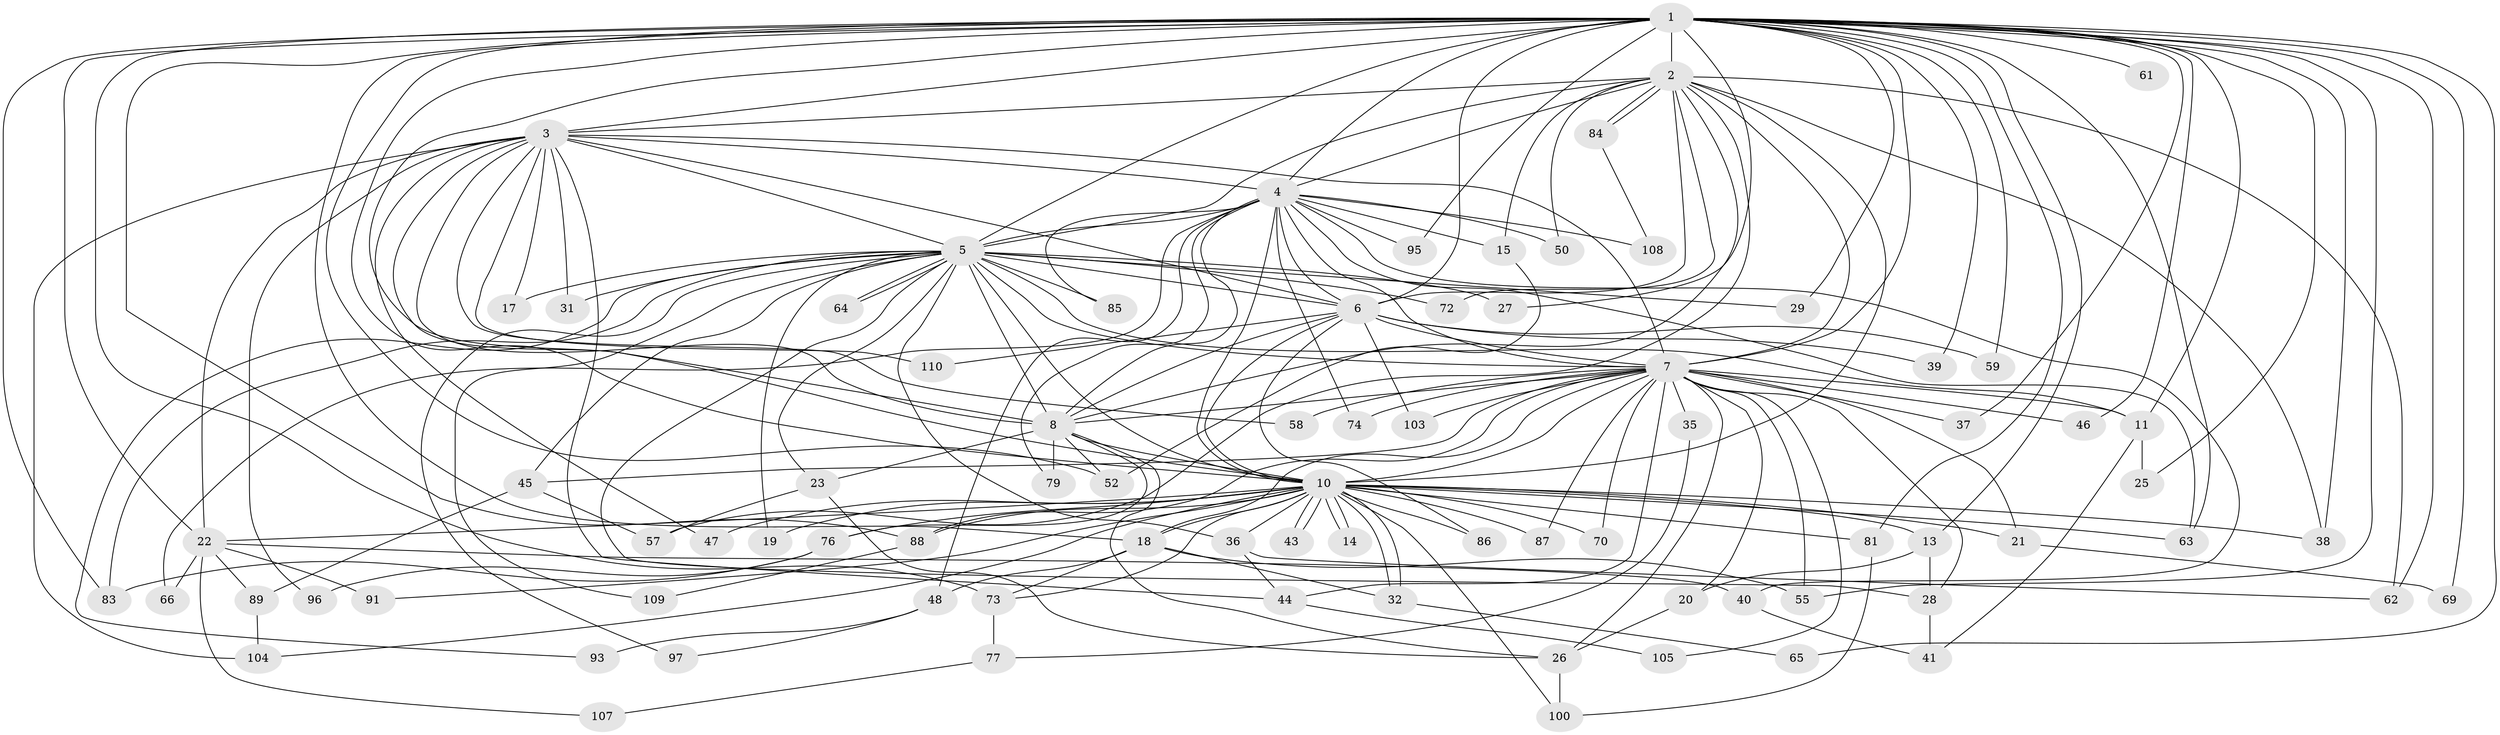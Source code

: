// Generated by graph-tools (version 1.1) at 2025/51/02/27/25 19:51:44]
// undirected, 81 vertices, 198 edges
graph export_dot {
graph [start="1"]
  node [color=gray90,style=filled];
  1 [super="+9"];
  2 [super="+67"];
  3 [super="+34"];
  4 [super="+82"];
  5 [super="+53"];
  6 [super="+33"];
  7 [super="+16"];
  8 [super="+68"];
  10 [super="+12"];
  11 [super="+24"];
  13;
  14;
  15 [super="+54"];
  17;
  18 [super="+30"];
  19;
  20;
  21;
  22 [super="+42"];
  23 [super="+80"];
  25;
  26 [super="+101"];
  27;
  28 [super="+78"];
  29;
  31;
  32 [super="+56"];
  35;
  36;
  37;
  38 [super="+49"];
  39;
  40 [super="+75"];
  41;
  43;
  44 [super="+51"];
  45;
  46;
  47;
  48 [super="+99"];
  50;
  52;
  55 [super="+60"];
  57 [super="+98"];
  58;
  59;
  61;
  62 [super="+71"];
  63;
  64;
  65;
  66;
  69;
  70;
  72;
  73 [super="+92"];
  74;
  76;
  77;
  79;
  81;
  83 [super="+94"];
  84;
  85;
  86;
  87;
  88 [super="+90"];
  89 [super="+106"];
  91;
  93;
  95;
  96;
  97;
  100 [super="+102"];
  103;
  104;
  105;
  107;
  108;
  109;
  110;
  1 -- 2 [weight=3];
  1 -- 3 [weight=2];
  1 -- 4 [weight=2];
  1 -- 5 [weight=2];
  1 -- 6 [weight=2];
  1 -- 7 [weight=3];
  1 -- 8 [weight=2];
  1 -- 10 [weight=2];
  1 -- 18;
  1 -- 25;
  1 -- 27;
  1 -- 29;
  1 -- 39;
  1 -- 59;
  1 -- 63;
  1 -- 69;
  1 -- 73;
  1 -- 81;
  1 -- 65;
  1 -- 11 [weight=2];
  1 -- 13;
  1 -- 22;
  1 -- 88;
  1 -- 95;
  1 -- 37;
  1 -- 46;
  1 -- 52;
  1 -- 61;
  1 -- 38;
  1 -- 83;
  1 -- 62;
  1 -- 55;
  2 -- 3;
  2 -- 4;
  2 -- 5;
  2 -- 6;
  2 -- 7;
  2 -- 8;
  2 -- 10;
  2 -- 15;
  2 -- 38;
  2 -- 50;
  2 -- 62;
  2 -- 84;
  2 -- 84;
  2 -- 72;
  2 -- 57;
  3 -- 4;
  3 -- 5;
  3 -- 6;
  3 -- 7;
  3 -- 8 [weight=2];
  3 -- 10;
  3 -- 17;
  3 -- 31;
  3 -- 44;
  3 -- 47;
  3 -- 58;
  3 -- 96;
  3 -- 110;
  3 -- 104;
  3 -- 22;
  4 -- 5;
  4 -- 6;
  4 -- 7;
  4 -- 8;
  4 -- 10;
  4 -- 15;
  4 -- 40;
  4 -- 48 [weight=2];
  4 -- 50;
  4 -- 66;
  4 -- 74;
  4 -- 79;
  4 -- 85;
  4 -- 95;
  4 -- 108;
  4 -- 63;
  5 -- 6 [weight=2];
  5 -- 7;
  5 -- 8;
  5 -- 10;
  5 -- 17;
  5 -- 19;
  5 -- 23;
  5 -- 27;
  5 -- 29;
  5 -- 31;
  5 -- 36;
  5 -- 45;
  5 -- 64;
  5 -- 64;
  5 -- 83;
  5 -- 85;
  5 -- 93;
  5 -- 97;
  5 -- 109;
  5 -- 72;
  5 -- 11;
  5 -- 28;
  6 -- 7;
  6 -- 8;
  6 -- 10;
  6 -- 39;
  6 -- 59;
  6 -- 86;
  6 -- 103;
  6 -- 110;
  7 -- 8;
  7 -- 10;
  7 -- 11;
  7 -- 20;
  7 -- 21;
  7 -- 28;
  7 -- 35 [weight=2];
  7 -- 37;
  7 -- 44;
  7 -- 45;
  7 -- 46;
  7 -- 74;
  7 -- 87;
  7 -- 103;
  7 -- 105;
  7 -- 88;
  7 -- 70;
  7 -- 18;
  7 -- 55;
  7 -- 58;
  7 -- 26;
  8 -- 10 [weight=3];
  8 -- 23;
  8 -- 26;
  8 -- 52;
  8 -- 76;
  8 -- 79;
  10 -- 13;
  10 -- 14;
  10 -- 14;
  10 -- 19;
  10 -- 21;
  10 -- 22;
  10 -- 32;
  10 -- 32;
  10 -- 38;
  10 -- 43;
  10 -- 43;
  10 -- 63;
  10 -- 70;
  10 -- 76;
  10 -- 81;
  10 -- 86;
  10 -- 87;
  10 -- 88;
  10 -- 91;
  10 -- 100;
  10 -- 104;
  10 -- 36;
  10 -- 47;
  10 -- 18;
  10 -- 73;
  11 -- 41;
  11 -- 25;
  13 -- 20;
  13 -- 28;
  15 -- 52;
  18 -- 73;
  18 -- 48;
  18 -- 55;
  18 -- 32;
  20 -- 26;
  21 -- 69;
  22 -- 40;
  22 -- 66;
  22 -- 89;
  22 -- 91;
  22 -- 107;
  23 -- 57;
  23 -- 26;
  26 -- 100;
  28 -- 41;
  32 -- 65;
  35 -- 77;
  36 -- 62;
  36 -- 44;
  40 -- 41;
  44 -- 105;
  45 -- 57;
  45 -- 89;
  48 -- 93;
  48 -- 97;
  73 -- 77;
  76 -- 83;
  76 -- 96;
  77 -- 107;
  81 -- 100;
  84 -- 108;
  88 -- 109;
  89 -- 104;
}
